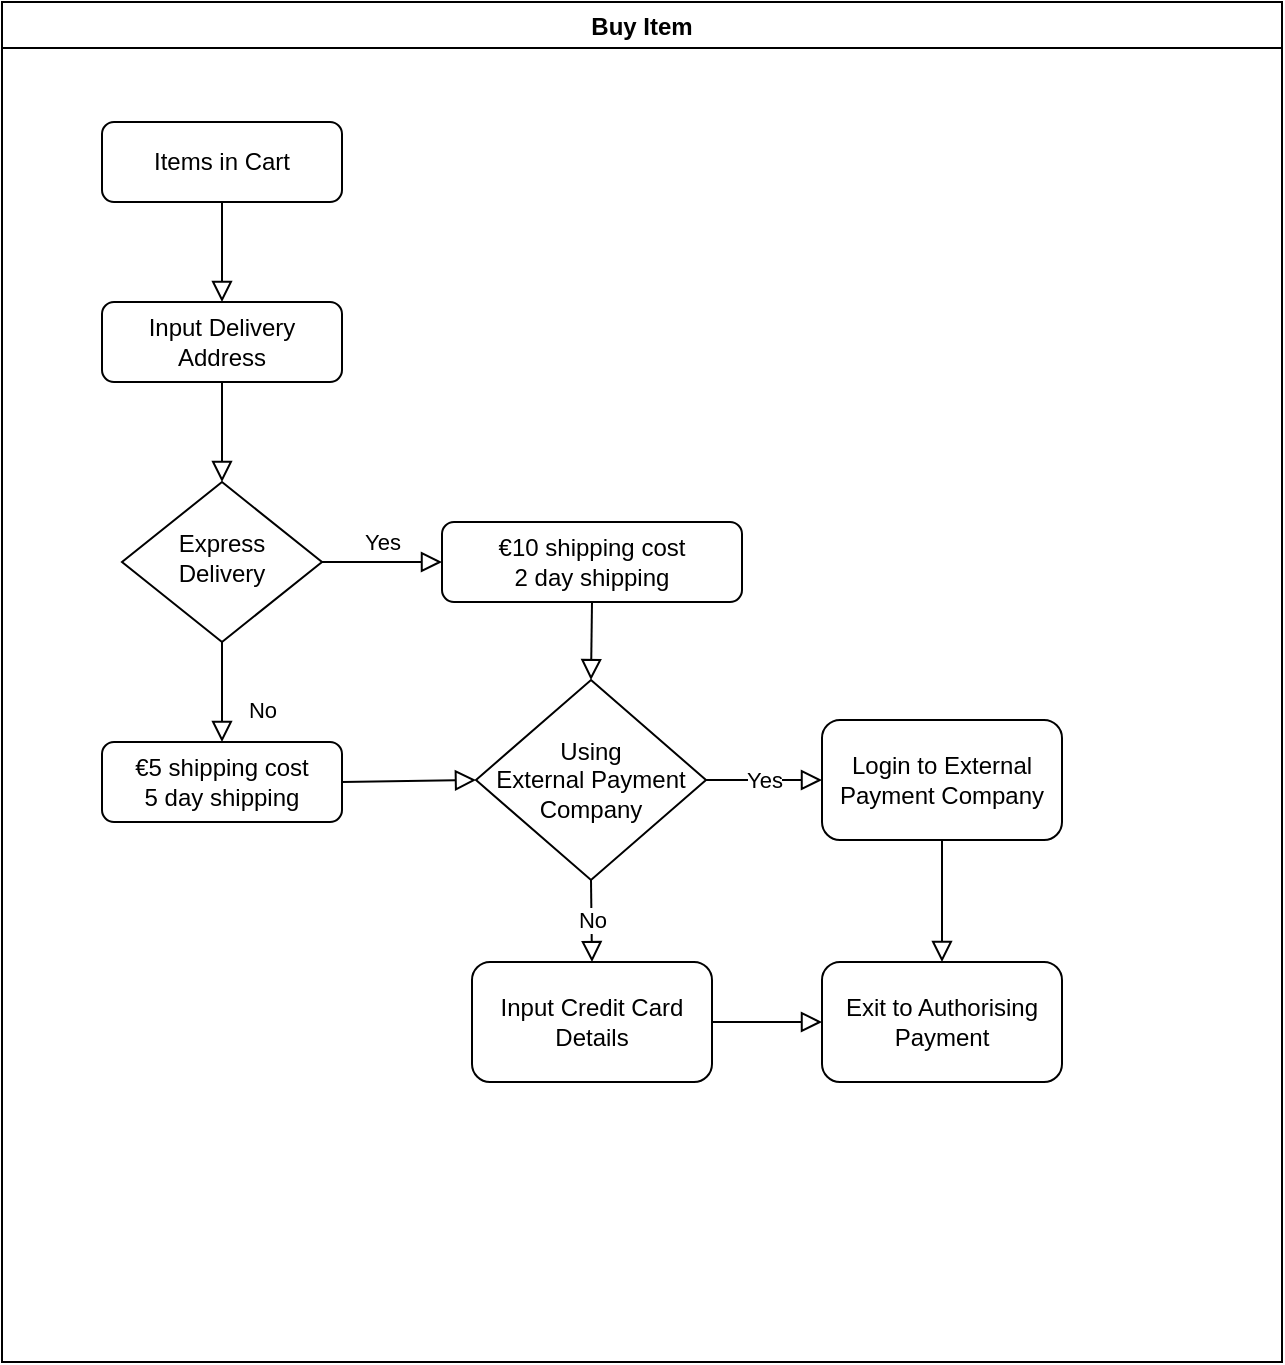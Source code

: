<mxfile version="15.4.3" type="github">
  <diagram id="C5RBs43oDa-KdzZeNtuy" name="Page-1">
    <mxGraphModel dx="1422" dy="882" grid="1" gridSize="10" guides="1" tooltips="1" connect="1" arrows="1" fold="1" page="1" pageScale="1" pageWidth="827" pageHeight="1169" math="0" shadow="0">
      <root>
        <mxCell id="WIyWlLk6GJQsqaUBKTNV-0" />
        <mxCell id="WIyWlLk6GJQsqaUBKTNV-1" parent="WIyWlLk6GJQsqaUBKTNV-0" />
        <mxCell id="RJs0f2C64y_1TUhJ2Cbi-15" value="Buy Item" style="swimlane;" vertex="1" parent="WIyWlLk6GJQsqaUBKTNV-1">
          <mxGeometry x="120" y="20" width="640" height="680" as="geometry" />
        </mxCell>
        <mxCell id="RJs0f2C64y_1TUhJ2Cbi-18" style="edgeStyle=none;rounded=0;orthogonalLoop=1;jettySize=auto;html=1;exitX=0.5;exitY=1;exitDx=0;exitDy=0;entryX=0.5;entryY=0;entryDx=0;entryDy=0;endArrow=block;endFill=0;endSize=8;" edge="1" parent="RJs0f2C64y_1TUhJ2Cbi-15" source="RJs0f2C64y_1TUhJ2Cbi-17" target="WIyWlLk6GJQsqaUBKTNV-10">
          <mxGeometry relative="1" as="geometry" />
        </mxCell>
        <mxCell id="RJs0f2C64y_1TUhJ2Cbi-17" value="Input Delivery Address" style="rounded=1;whiteSpace=wrap;html=1;fontSize=12;glass=0;strokeWidth=1;shadow=0;" vertex="1" parent="RJs0f2C64y_1TUhJ2Cbi-15">
          <mxGeometry x="50" y="150" width="120" height="40" as="geometry" />
        </mxCell>
        <mxCell id="WIyWlLk6GJQsqaUBKTNV-10" value="Express Delivery" style="rhombus;whiteSpace=wrap;html=1;shadow=0;fontFamily=Helvetica;fontSize=12;align=center;strokeWidth=1;spacing=6;spacingTop=-4;" parent="RJs0f2C64y_1TUhJ2Cbi-15" vertex="1">
          <mxGeometry x="60" y="240" width="100" height="80" as="geometry" />
        </mxCell>
        <mxCell id="RJs0f2C64y_1TUhJ2Cbi-21" style="edgeStyle=none;rounded=0;orthogonalLoop=1;jettySize=auto;html=1;exitX=0.5;exitY=1;exitDx=0;exitDy=0;entryX=0.5;entryY=0;entryDx=0;entryDy=0;endArrow=block;endFill=0;endSize=8;" edge="1" parent="RJs0f2C64y_1TUhJ2Cbi-15" source="WIyWlLk6GJQsqaUBKTNV-12" target="RJs0f2C64y_1TUhJ2Cbi-20">
          <mxGeometry relative="1" as="geometry" />
        </mxCell>
        <mxCell id="WIyWlLk6GJQsqaUBKTNV-12" value="€10 shipping cost&lt;br&gt;2 day shipping" style="rounded=1;whiteSpace=wrap;html=1;fontSize=12;glass=0;strokeWidth=1;shadow=0;" parent="RJs0f2C64y_1TUhJ2Cbi-15" vertex="1">
          <mxGeometry x="220" y="260" width="150" height="40" as="geometry" />
        </mxCell>
        <mxCell id="WIyWlLk6GJQsqaUBKTNV-9" value="Yes" style="edgeStyle=orthogonalEdgeStyle;rounded=0;html=1;jettySize=auto;orthogonalLoop=1;fontSize=11;endArrow=block;endFill=0;endSize=8;strokeWidth=1;shadow=0;labelBackgroundColor=none;" parent="RJs0f2C64y_1TUhJ2Cbi-15" source="WIyWlLk6GJQsqaUBKTNV-10" target="WIyWlLk6GJQsqaUBKTNV-12" edge="1">
          <mxGeometry y="10" relative="1" as="geometry">
            <mxPoint as="offset" />
          </mxGeometry>
        </mxCell>
        <mxCell id="WIyWlLk6GJQsqaUBKTNV-11" value="€5 shipping cost&lt;br&gt;5 day shipping" style="rounded=1;whiteSpace=wrap;html=1;fontSize=12;glass=0;strokeWidth=1;shadow=0;" parent="RJs0f2C64y_1TUhJ2Cbi-15" vertex="1">
          <mxGeometry x="50" y="370" width="120" height="40" as="geometry" />
        </mxCell>
        <mxCell id="WIyWlLk6GJQsqaUBKTNV-8" value="No" style="rounded=0;html=1;jettySize=auto;orthogonalLoop=1;fontSize=11;endArrow=block;endFill=0;endSize=8;strokeWidth=1;shadow=0;labelBackgroundColor=none;edgeStyle=orthogonalEdgeStyle;" parent="RJs0f2C64y_1TUhJ2Cbi-15" source="WIyWlLk6GJQsqaUBKTNV-10" target="WIyWlLk6GJQsqaUBKTNV-11" edge="1">
          <mxGeometry x="0.333" y="20" relative="1" as="geometry">
            <mxPoint as="offset" />
          </mxGeometry>
        </mxCell>
        <mxCell id="RJs0f2C64y_1TUhJ2Cbi-24" value="Yes" style="edgeStyle=none;rounded=0;orthogonalLoop=1;jettySize=auto;html=1;exitX=1;exitY=0.5;exitDx=0;exitDy=0;endArrow=block;endFill=0;endSize=8;" edge="1" parent="RJs0f2C64y_1TUhJ2Cbi-15" source="RJs0f2C64y_1TUhJ2Cbi-20" target="RJs0f2C64y_1TUhJ2Cbi-23">
          <mxGeometry relative="1" as="geometry" />
        </mxCell>
        <mxCell id="RJs0f2C64y_1TUhJ2Cbi-26" value="No" style="edgeStyle=none;rounded=0;orthogonalLoop=1;jettySize=auto;html=1;exitX=0.5;exitY=1;exitDx=0;exitDy=0;entryX=0.5;entryY=0;entryDx=0;entryDy=0;endArrow=block;endFill=0;endSize=8;" edge="1" parent="RJs0f2C64y_1TUhJ2Cbi-15" source="RJs0f2C64y_1TUhJ2Cbi-20" target="RJs0f2C64y_1TUhJ2Cbi-25">
          <mxGeometry relative="1" as="geometry" />
        </mxCell>
        <mxCell id="RJs0f2C64y_1TUhJ2Cbi-20" value="Using &lt;br&gt;External Payment &lt;br&gt;Company" style="rhombus;whiteSpace=wrap;html=1;" vertex="1" parent="RJs0f2C64y_1TUhJ2Cbi-15">
          <mxGeometry x="237" y="339" width="115" height="100" as="geometry" />
        </mxCell>
        <mxCell id="RJs0f2C64y_1TUhJ2Cbi-28" style="edgeStyle=none;rounded=0;orthogonalLoop=1;jettySize=auto;html=1;exitX=0.5;exitY=1;exitDx=0;exitDy=0;entryX=0.5;entryY=0;entryDx=0;entryDy=0;endArrow=block;endFill=0;endSize=8;" edge="1" parent="RJs0f2C64y_1TUhJ2Cbi-15" source="RJs0f2C64y_1TUhJ2Cbi-23" target="RJs0f2C64y_1TUhJ2Cbi-27">
          <mxGeometry relative="1" as="geometry" />
        </mxCell>
        <mxCell id="RJs0f2C64y_1TUhJ2Cbi-23" value="Login to External Payment Company" style="rounded=1;whiteSpace=wrap;html=1;" vertex="1" parent="RJs0f2C64y_1TUhJ2Cbi-15">
          <mxGeometry x="410" y="359" width="120" height="60" as="geometry" />
        </mxCell>
        <mxCell id="RJs0f2C64y_1TUhJ2Cbi-29" style="edgeStyle=none;rounded=0;orthogonalLoop=1;jettySize=auto;html=1;exitX=1;exitY=0.5;exitDx=0;exitDy=0;entryX=0;entryY=0.5;entryDx=0;entryDy=0;endArrow=block;endFill=0;endSize=8;" edge="1" parent="RJs0f2C64y_1TUhJ2Cbi-15" source="RJs0f2C64y_1TUhJ2Cbi-25" target="RJs0f2C64y_1TUhJ2Cbi-27">
          <mxGeometry relative="1" as="geometry" />
        </mxCell>
        <mxCell id="RJs0f2C64y_1TUhJ2Cbi-25" value="Input Credit Card Details" style="rounded=1;whiteSpace=wrap;html=1;" vertex="1" parent="RJs0f2C64y_1TUhJ2Cbi-15">
          <mxGeometry x="235" y="480" width="120" height="60" as="geometry" />
        </mxCell>
        <mxCell id="RJs0f2C64y_1TUhJ2Cbi-22" style="edgeStyle=none;rounded=0;orthogonalLoop=1;jettySize=auto;html=1;exitX=1;exitY=0.5;exitDx=0;exitDy=0;endArrow=block;endFill=0;endSize=8;entryX=0;entryY=0.5;entryDx=0;entryDy=0;" edge="1" parent="RJs0f2C64y_1TUhJ2Cbi-15" source="WIyWlLk6GJQsqaUBKTNV-11" target="RJs0f2C64y_1TUhJ2Cbi-20">
          <mxGeometry relative="1" as="geometry">
            <mxPoint x="250" y="390" as="targetPoint" />
          </mxGeometry>
        </mxCell>
        <mxCell id="WIyWlLk6GJQsqaUBKTNV-3" value="Items in Cart" style="rounded=1;whiteSpace=wrap;html=1;fontSize=12;glass=0;strokeWidth=1;shadow=0;" parent="RJs0f2C64y_1TUhJ2Cbi-15" vertex="1">
          <mxGeometry x="50" y="60" width="120" height="40" as="geometry" />
        </mxCell>
        <mxCell id="WIyWlLk6GJQsqaUBKTNV-2" value="" style="rounded=0;html=1;jettySize=auto;orthogonalLoop=1;fontSize=11;endArrow=block;endFill=0;endSize=8;strokeWidth=1;shadow=0;labelBackgroundColor=none;entryX=0.5;entryY=0;entryDx=0;entryDy=0;" parent="RJs0f2C64y_1TUhJ2Cbi-15" source="WIyWlLk6GJQsqaUBKTNV-3" target="RJs0f2C64y_1TUhJ2Cbi-17" edge="1">
          <mxGeometry relative="1" as="geometry">
            <mxPoint x="110" y="140" as="targetPoint" />
          </mxGeometry>
        </mxCell>
        <mxCell id="RJs0f2C64y_1TUhJ2Cbi-27" value="Exit to Authorising Payment" style="rounded=1;whiteSpace=wrap;html=1;" vertex="1" parent="RJs0f2C64y_1TUhJ2Cbi-15">
          <mxGeometry x="410" y="480" width="120" height="60" as="geometry" />
        </mxCell>
      </root>
    </mxGraphModel>
  </diagram>
</mxfile>
